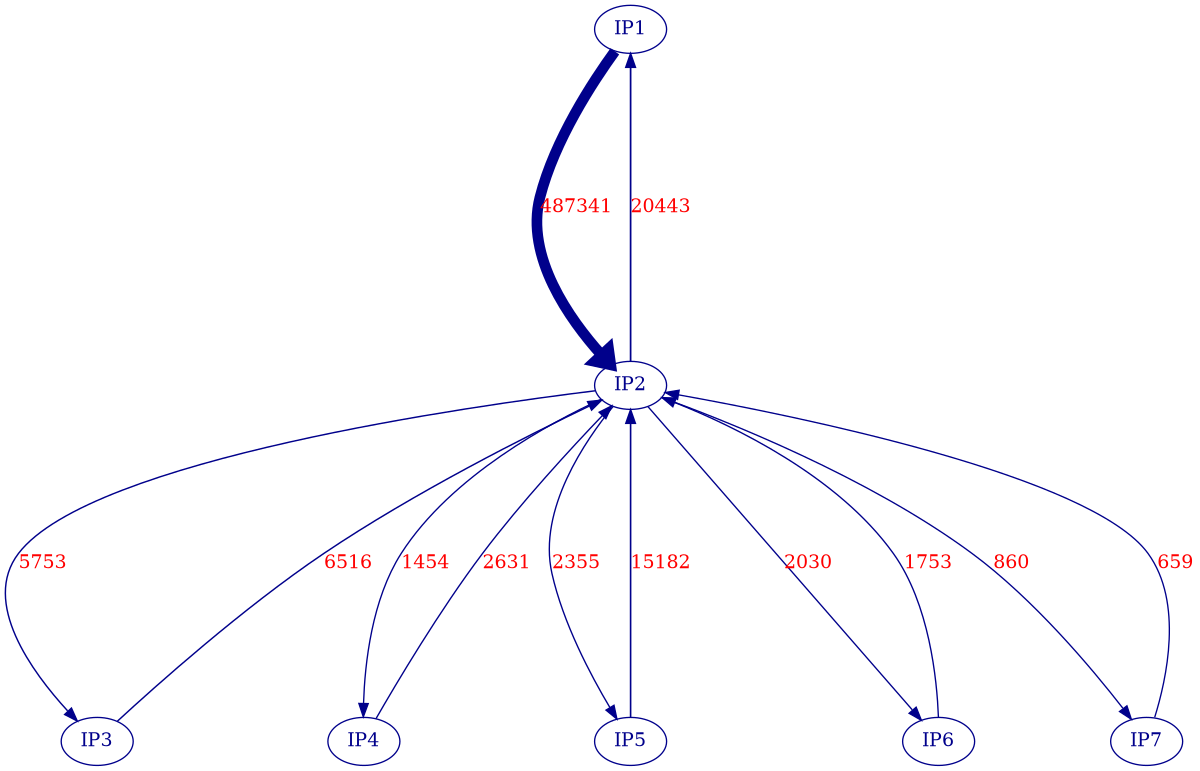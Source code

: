 // IP Conversations dot engine
digraph {
	graph [nodesep=0.8 ranksep=3 size="8!"]
	"104.23.98.190" [label=IP1 color=darkblue fontcolor=darkblue]
	"10.138.38.223" [label=IP2 color=darkblue fontcolor=darkblue]
	"5.135.182.68" [label=IP3 color=darkblue fontcolor=darkblue]
	"10.139.1.1" [label=IP4 color=darkblue fontcolor=darkblue]
	"185.199.108.153" [label=IP5 color=darkblue fontcolor=darkblue]
	"34.117.237.239" [label=IP6 color=darkblue fontcolor=darkblue]
	"104.23.99.190" [label=IP7 color=darkblue fontcolor=darkblue]
	"10.138.38.223" -> "185.199.108.153" [label=2355 color=darkblue fontcolor=red labeldistance=0 penwidth=1.0338264172314662]
	"10.139.1.1" -> "10.138.38.223" [label=2631 color=darkblue fontcolor=red labeldistance=0 penwidth=1.0377907871490393]
	"104.23.98.190" -> "10.138.38.223" [label=487341 color=darkblue fontcolor=red labeldistance=0 penwidth=8.0]
	"104.23.99.190" -> "10.138.38.223" [label=659 color=darkblue fontcolor=red labeldistance=0 penwidth=1.009465651361162]
	"185.199.108.153" -> "10.138.38.223" [label=15182 color=darkblue fontcolor=red labeldistance=0 penwidth=1.2180690727847647]
	"34.117.237.239" -> "10.138.38.223" [label=1753 color=darkblue fontcolor=red labeldistance=0 penwidth=1.025179494440238]
	"10.138.38.223" -> "5.135.182.68" [label=5753 color=darkblue fontcolor=red labeldistance=0 penwidth=1.0826341309268048]
	"10.138.38.223" -> "34.117.237.239" [label=2030 color=darkblue fontcolor=red labeldistance=0 penwidth=1.0291582280169327]
	"5.135.182.68" -> "10.138.38.223" [label=6516 color=darkblue fontcolor=red labeldistance=0 penwidth=1.0935936028366176]
	"10.138.38.223" -> "104.23.98.190" [label=20443 color=darkblue fontcolor=red labeldistance=0 penwidth=1.2936362834237218]
	"10.138.38.223" -> "10.139.1.1" [label=1454 color=darkblue fontcolor=red labeldistance=0 penwidth=1.020884760362867]
	"10.138.38.223" -> "104.23.99.190" [label=860 color=darkblue fontcolor=red labeldistance=0 penwidth=1.0123527468446119]
}
